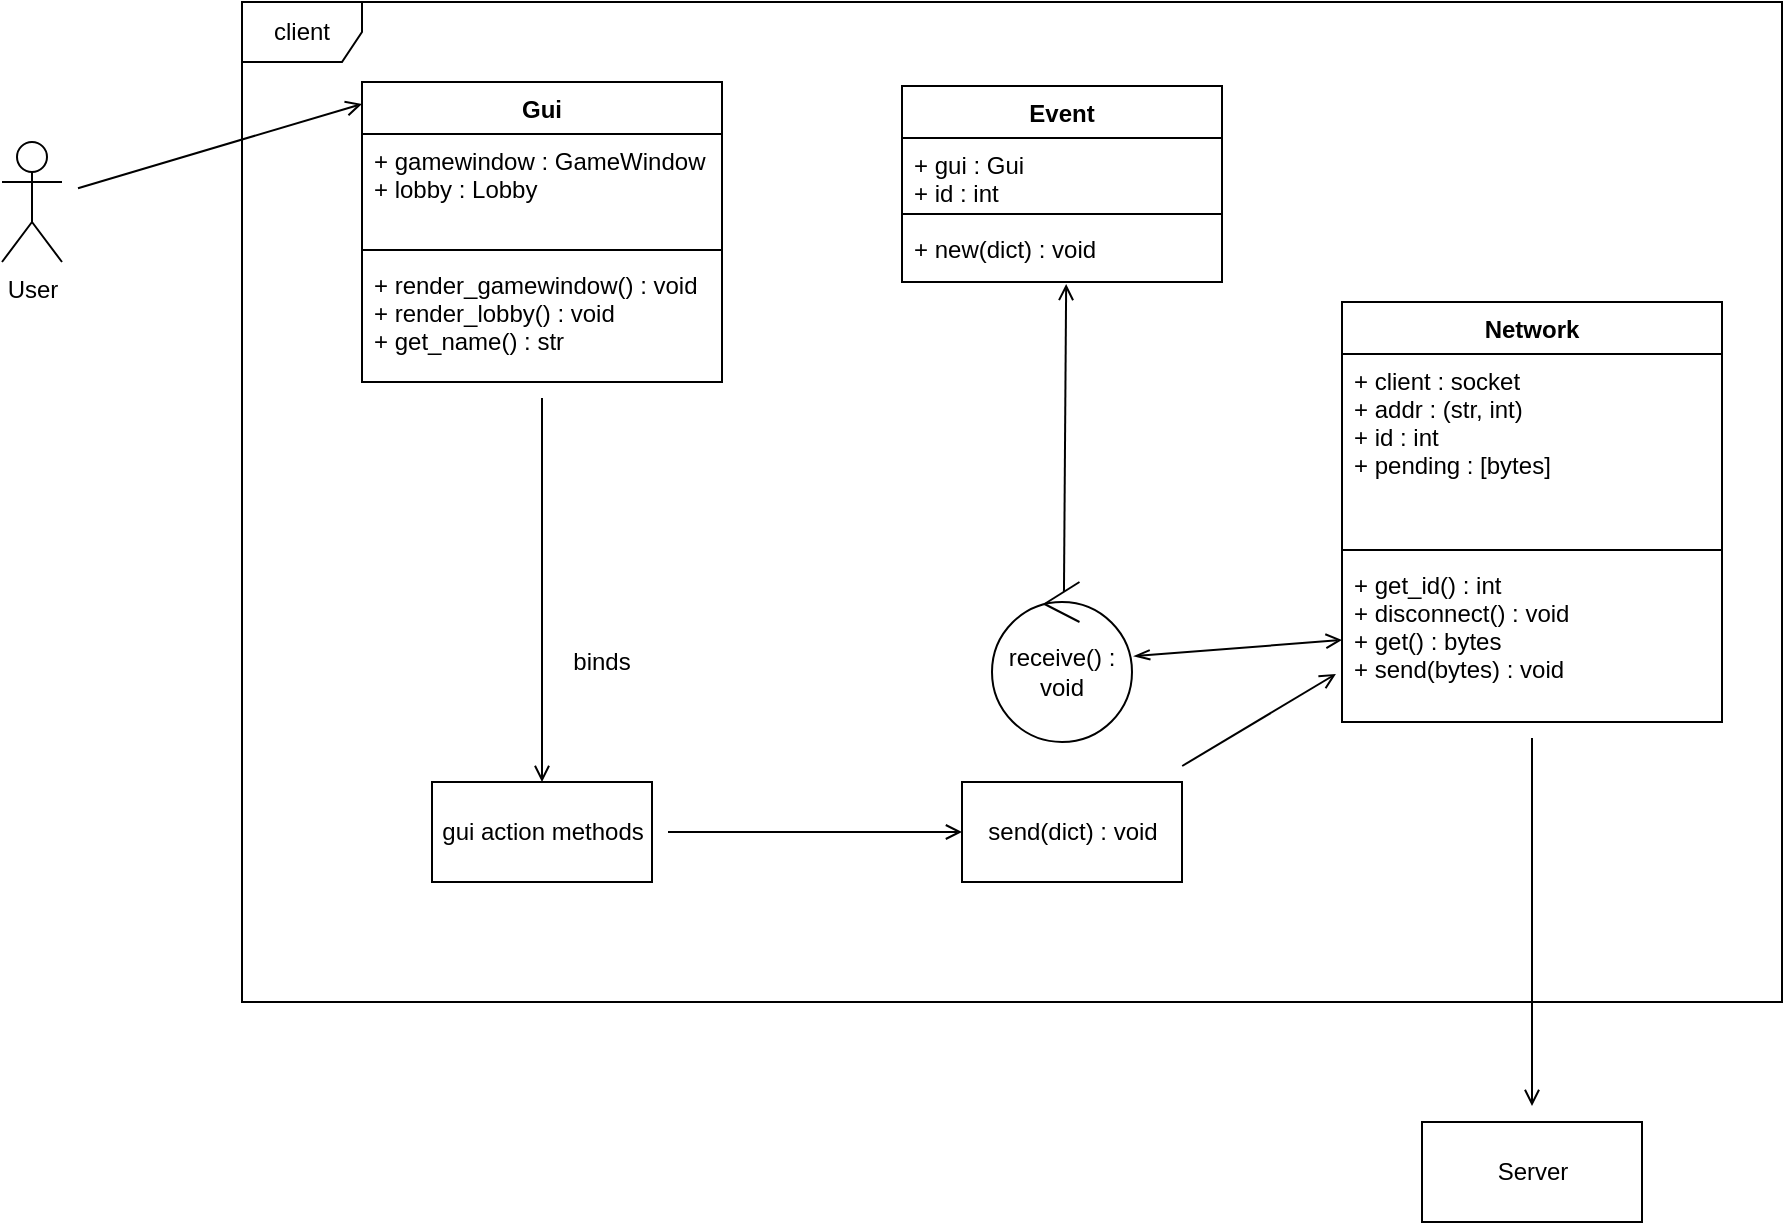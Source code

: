 <mxfile version="15.3.5" type="device" pages="5"><diagram id="bMa7jS6PexlENvm1nKKA" name="client"><mxGraphModel dx="1595" dy="482" grid="1" gridSize="10" guides="1" tooltips="1" connect="1" arrows="1" fold="1" page="1" pageScale="1" pageWidth="827" pageHeight="1169" math="0" shadow="0"><root><mxCell id="kWpehuEJaaV3tbFeAMSQ-0"/><mxCell id="kWpehuEJaaV3tbFeAMSQ-1" parent="kWpehuEJaaV3tbFeAMSQ-0"/><mxCell id="pwGqHaAWMg0kZSffEI1N-27" value="client" style="shape=umlFrame;whiteSpace=wrap;html=1;hachureGap=4;pointerEvents=0;" parent="kWpehuEJaaV3tbFeAMSQ-1" vertex="1"><mxGeometry x="30" y="20" width="770" height="500" as="geometry"/></mxCell><mxCell id="pwGqHaAWMg0kZSffEI1N-35" style="edgeStyle=none;curved=1;rounded=0;orthogonalLoop=1;jettySize=auto;html=1;startArrow=none;startFill=0;endArrow=open;sourcePerimeterSpacing=8;targetPerimeterSpacing=8;" parent="kWpehuEJaaV3tbFeAMSQ-1" source="HLB6gzCkukeOMsI7tZbZ-0" target="pwGqHaAWMg0kZSffEI1N-36" edge="1"><mxGeometry relative="1" as="geometry"><mxPoint x="675" y="600" as="targetPoint"/></mxGeometry></mxCell><mxCell id="HLB6gzCkukeOMsI7tZbZ-0" value="Network" style="swimlane;fontStyle=1;align=center;verticalAlign=top;childLayout=stackLayout;horizontal=1;startSize=26;horizontalStack=0;resizeParent=1;resizeParentMax=0;resizeLast=0;collapsible=1;marginBottom=0;hachureGap=4;pointerEvents=0;" parent="kWpehuEJaaV3tbFeAMSQ-1" vertex="1"><mxGeometry x="580" y="170" width="190" height="210" as="geometry"><mxRectangle x="580" y="170" width="80" height="26" as="alternateBounds"/></mxGeometry></mxCell><mxCell id="HLB6gzCkukeOMsI7tZbZ-1" value="+ client : socket&#10;+ addr : (str, int)&#10;+ id : int&#10;+ pending : [bytes]" style="text;strokeColor=none;fillColor=none;align=left;verticalAlign=top;spacingLeft=4;spacingRight=4;overflow=hidden;rotatable=0;points=[[0,0.5],[1,0.5]];portConstraint=eastwest;" parent="HLB6gzCkukeOMsI7tZbZ-0" vertex="1"><mxGeometry y="26" width="190" height="94" as="geometry"/></mxCell><mxCell id="HLB6gzCkukeOMsI7tZbZ-2" value="" style="line;strokeWidth=1;fillColor=none;align=left;verticalAlign=middle;spacingTop=-1;spacingLeft=3;spacingRight=3;rotatable=0;labelPosition=right;points=[];portConstraint=eastwest;" parent="HLB6gzCkukeOMsI7tZbZ-0" vertex="1"><mxGeometry y="120" width="190" height="8" as="geometry"/></mxCell><mxCell id="HLB6gzCkukeOMsI7tZbZ-3" value="+ get_id() : int&#10;+ disconnect() : void&#10;+ get() : bytes&#10;+ send(bytes) : void&#10;" style="text;strokeColor=none;fillColor=none;align=left;verticalAlign=top;spacingLeft=4;spacingRight=4;overflow=hidden;rotatable=0;points=[[0,0.5],[1,0.5]];portConstraint=eastwest;" parent="HLB6gzCkukeOMsI7tZbZ-0" vertex="1"><mxGeometry y="128" width="190" height="82" as="geometry"/></mxCell><mxCell id="pwGqHaAWMg0kZSffEI1N-33" style="edgeStyle=none;curved=1;rounded=0;orthogonalLoop=1;jettySize=auto;html=1;entryX=0.5;entryY=0;entryDx=0;entryDy=0;startArrow=none;startFill=0;endArrow=open;sourcePerimeterSpacing=8;targetPerimeterSpacing=8;" parent="kWpehuEJaaV3tbFeAMSQ-1" source="HBqbS_460Zx6_vYg5LCw-0" target="pwGqHaAWMg0kZSffEI1N-32" edge="1"><mxGeometry relative="1" as="geometry"/></mxCell><mxCell id="HBqbS_460Zx6_vYg5LCw-0" value="Gui" style="swimlane;fontStyle=1;align=center;verticalAlign=top;childLayout=stackLayout;horizontal=1;startSize=26;horizontalStack=0;resizeParent=1;resizeParentMax=0;resizeLast=0;collapsible=1;marginBottom=0;hachureGap=4;pointerEvents=0;" parent="kWpehuEJaaV3tbFeAMSQ-1" vertex="1"><mxGeometry x="90" y="60" width="180" height="150" as="geometry"/></mxCell><mxCell id="HBqbS_460Zx6_vYg5LCw-1" value="+ gamewindow : GameWindow&#10;+ lobby : Lobby" style="text;strokeColor=none;fillColor=none;align=left;verticalAlign=top;spacingLeft=4;spacingRight=4;overflow=hidden;rotatable=0;points=[[0,0.5],[1,0.5]];portConstraint=eastwest;" parent="HBqbS_460Zx6_vYg5LCw-0" vertex="1"><mxGeometry y="26" width="180" height="54" as="geometry"/></mxCell><mxCell id="HBqbS_460Zx6_vYg5LCw-2" value="" style="line;strokeWidth=1;fillColor=none;align=left;verticalAlign=middle;spacingTop=-1;spacingLeft=3;spacingRight=3;rotatable=0;labelPosition=right;points=[];portConstraint=eastwest;" parent="HBqbS_460Zx6_vYg5LCw-0" vertex="1"><mxGeometry y="80" width="180" height="8" as="geometry"/></mxCell><mxCell id="HBqbS_460Zx6_vYg5LCw-3" value="+ render_gamewindow() : void&#10;+ render_lobby() : void&#10;+ get_name() : str" style="text;strokeColor=none;fillColor=none;align=left;verticalAlign=top;spacingLeft=4;spacingRight=4;overflow=hidden;rotatable=0;points=[[0,0.5],[1,0.5]];portConstraint=eastwest;" parent="HBqbS_460Zx6_vYg5LCw-0" vertex="1"><mxGeometry y="88" width="180" height="62" as="geometry"/></mxCell><mxCell id="pwGqHaAWMg0kZSffEI1N-0" value="Event" style="swimlane;fontStyle=1;align=center;verticalAlign=top;childLayout=stackLayout;horizontal=1;startSize=26;horizontalStack=0;resizeParent=1;resizeParentMax=0;resizeLast=0;collapsible=1;marginBottom=0;hachureGap=4;pointerEvents=0;" parent="kWpehuEJaaV3tbFeAMSQ-1" vertex="1"><mxGeometry x="360" y="62" width="160" height="98" as="geometry"/></mxCell><mxCell id="pwGqHaAWMg0kZSffEI1N-1" value="+ gui : Gui&#10;+ id : int" style="text;strokeColor=none;fillColor=none;align=left;verticalAlign=top;spacingLeft=4;spacingRight=4;overflow=hidden;rotatable=0;points=[[0,0.5],[1,0.5]];portConstraint=eastwest;" parent="pwGqHaAWMg0kZSffEI1N-0" vertex="1"><mxGeometry y="26" width="160" height="34" as="geometry"/></mxCell><mxCell id="pwGqHaAWMg0kZSffEI1N-2" value="" style="line;strokeWidth=1;fillColor=none;align=left;verticalAlign=middle;spacingTop=-1;spacingLeft=3;spacingRight=3;rotatable=0;labelPosition=right;points=[];portConstraint=eastwest;" parent="pwGqHaAWMg0kZSffEI1N-0" vertex="1"><mxGeometry y="60" width="160" height="8" as="geometry"/></mxCell><mxCell id="pwGqHaAWMg0kZSffEI1N-3" value="+ new(dict) : void" style="text;strokeColor=none;fillColor=none;align=left;verticalAlign=top;spacingLeft=4;spacingRight=4;overflow=hidden;rotatable=0;points=[[0,0.5],[1,0.5]];portConstraint=eastwest;" parent="pwGqHaAWMg0kZSffEI1N-0" vertex="1"><mxGeometry y="68" width="160" height="30" as="geometry"/></mxCell><mxCell id="pwGqHaAWMg0kZSffEI1N-8" style="edgeStyle=none;curved=1;rounded=0;orthogonalLoop=1;jettySize=auto;html=1;entryX=0;entryY=0.073;entryDx=0;entryDy=0;entryPerimeter=0;startArrow=none;startFill=0;endArrow=open;sourcePerimeterSpacing=8;targetPerimeterSpacing=8;" parent="kWpehuEJaaV3tbFeAMSQ-1" source="pwGqHaAWMg0kZSffEI1N-7" target="HBqbS_460Zx6_vYg5LCw-0" edge="1"><mxGeometry relative="1" as="geometry"/></mxCell><mxCell id="pwGqHaAWMg0kZSffEI1N-7" value="User" style="shape=umlActor;verticalLabelPosition=bottom;verticalAlign=top;html=1;hachureGap=4;pointerEvents=0;" parent="kWpehuEJaaV3tbFeAMSQ-1" vertex="1"><mxGeometry x="-90" y="90" width="30" height="60" as="geometry"/></mxCell><object label="" id="pwGqHaAWMg0kZSffEI1N-25"><mxCell style="edgeStyle=none;curved=1;rounded=0;orthogonalLoop=1;jettySize=auto;html=1;startArrow=openThin;startFill=0;endArrow=open;sourcePerimeterSpacing=8;targetPerimeterSpacing=8;exitX=1.014;exitY=0.463;exitDx=0;exitDy=0;exitPerimeter=0;entryX=0;entryY=0.5;entryDx=0;entryDy=0;" parent="kWpehuEJaaV3tbFeAMSQ-1" source="pwGqHaAWMg0kZSffEI1N-28" target="HLB6gzCkukeOMsI7tZbZ-3" edge="1"><mxGeometry relative="1" as="geometry"><mxPoint x="503" y="345.443" as="sourcePoint"/><mxPoint x="580" y="346" as="targetPoint"/></mxGeometry></mxCell></object><mxCell id="pwGqHaAWMg0kZSffEI1N-26" style="edgeStyle=none;curved=1;rounded=0;orthogonalLoop=1;jettySize=auto;html=1;entryX=0.513;entryY=1.033;entryDx=0;entryDy=0;entryPerimeter=0;startArrow=none;startFill=0;endArrow=open;sourcePerimeterSpacing=8;targetPerimeterSpacing=8;exitX=0.514;exitY=0.063;exitDx=0;exitDy=0;exitPerimeter=0;" parent="kWpehuEJaaV3tbFeAMSQ-1" source="pwGqHaAWMg0kZSffEI1N-28" target="pwGqHaAWMg0kZSffEI1N-3" edge="1"><mxGeometry relative="1" as="geometry"><mxPoint x="440.373" y="312" as="sourcePoint"/></mxGeometry></mxCell><mxCell id="pwGqHaAWMg0kZSffEI1N-28" value="receive() : void" style="ellipse;shape=umlControl;whiteSpace=wrap;html=1;hachureGap=4;pointerEvents=0;" parent="kWpehuEJaaV3tbFeAMSQ-1" vertex="1"><mxGeometry x="405" y="310" width="70" height="80" as="geometry"/></mxCell><mxCell id="pwGqHaAWMg0kZSffEI1N-30" style="edgeStyle=none;curved=1;rounded=0;orthogonalLoop=1;jettySize=auto;html=1;entryX=-0.016;entryY=0.707;entryDx=0;entryDy=0;entryPerimeter=0;startArrow=none;startFill=0;endArrow=open;sourcePerimeterSpacing=8;targetPerimeterSpacing=8;" parent="kWpehuEJaaV3tbFeAMSQ-1" source="pwGqHaAWMg0kZSffEI1N-29" target="HLB6gzCkukeOMsI7tZbZ-3" edge="1"><mxGeometry relative="1" as="geometry"/></mxCell><mxCell id="pwGqHaAWMg0kZSffEI1N-29" value="send(dict) : void" style="html=1;hachureGap=4;pointerEvents=0;" parent="kWpehuEJaaV3tbFeAMSQ-1" vertex="1"><mxGeometry x="390" y="410" width="110" height="50" as="geometry"/></mxCell><mxCell id="pwGqHaAWMg0kZSffEI1N-34" style="edgeStyle=none;curved=1;rounded=0;orthogonalLoop=1;jettySize=auto;html=1;entryX=0;entryY=0.5;entryDx=0;entryDy=0;startArrow=none;startFill=0;endArrow=open;sourcePerimeterSpacing=8;targetPerimeterSpacing=8;" parent="kWpehuEJaaV3tbFeAMSQ-1" source="pwGqHaAWMg0kZSffEI1N-32" target="pwGqHaAWMg0kZSffEI1N-29" edge="1"><mxGeometry relative="1" as="geometry"/></mxCell><mxCell id="pwGqHaAWMg0kZSffEI1N-32" value="gui action methods" style="html=1;hachureGap=4;pointerEvents=0;" parent="kWpehuEJaaV3tbFeAMSQ-1" vertex="1"><mxGeometry x="125" y="410" width="110" height="50" as="geometry"/></mxCell><mxCell id="pwGqHaAWMg0kZSffEI1N-36" value="Server" style="html=1;hachureGap=4;pointerEvents=0;" parent="kWpehuEJaaV3tbFeAMSQ-1" vertex="1"><mxGeometry x="620" y="580" width="110" height="50" as="geometry"/></mxCell><mxCell id="a56_eXFSnFCg2rvHLAkk-0" value="binds" style="text;html=1;strokeColor=none;fillColor=none;align=center;verticalAlign=middle;whiteSpace=wrap;rounded=0;hachureGap=4;pointerEvents=0;" parent="kWpehuEJaaV3tbFeAMSQ-1" vertex="1"><mxGeometry x="190" y="340" width="40" height="20" as="geometry"/></mxCell></root></mxGraphModel></diagram><diagram id="9MjVx22ihQIch-49WAPL" name="client/event"><mxGraphModel dx="-2085" dy="1649" grid="1" gridSize="10" guides="1" tooltips="1" connect="1" arrows="1" fold="1" page="1" pageScale="1" pageWidth="1169" pageHeight="827" math="0" shadow="0"><root><mxCell id="Nyx7mZEeKBxo35Lhs5uQ-0"/><mxCell id="Nyx7mZEeKBxo35Lhs5uQ-1" parent="Nyx7mZEeKBxo35Lhs5uQ-0"/><mxCell id="_LT-XgTBL2uqzUsu_Lbg-10" value="event" style="shape=umlFrame;whiteSpace=wrap;html=1;hachureGap=4;pointerEvents=0;" vertex="1" parent="Nyx7mZEeKBxo35Lhs5uQ-1"><mxGeometry x="3670" y="-630" width="870" height="440" as="geometry"/></mxCell><mxCell id="ZTykSeTrpQ7n3gpW6bKj-4" style="edgeStyle=none;curved=1;rounded=0;orthogonalLoop=1;jettySize=auto;html=1;entryX=0.5;entryY=0;entryDx=0;entryDy=0;endArrow=open;startSize=14;endSize=14;sourcePerimeterSpacing=8;targetPerimeterSpacing=8;" edge="1" parent="Nyx7mZEeKBxo35Lhs5uQ-1" source="Y8N31ylWnkGWwQYl65_9-0" target="Y8N31ylWnkGWwQYl65_9-6"><mxGeometry relative="1" as="geometry"/></mxCell><mxCell id="ZTykSeTrpQ7n3gpW6bKj-5" style="edgeStyle=none;curved=1;rounded=0;orthogonalLoop=1;jettySize=auto;html=1;entryX=0.5;entryY=0;entryDx=0;entryDy=0;endArrow=open;startSize=14;endSize=14;sourcePerimeterSpacing=8;targetPerimeterSpacing=8;" edge="1" parent="Nyx7mZEeKBxo35Lhs5uQ-1" source="Y8N31ylWnkGWwQYl65_9-0" target="Y8N31ylWnkGWwQYl65_9-5"><mxGeometry relative="1" as="geometry"/></mxCell><mxCell id="ZTykSeTrpQ7n3gpW6bKj-6" style="edgeStyle=none;curved=1;rounded=0;orthogonalLoop=1;jettySize=auto;html=1;entryX=0.5;entryY=0;entryDx=0;entryDy=0;endArrow=open;startSize=14;endSize=14;sourcePerimeterSpacing=8;targetPerimeterSpacing=8;" edge="1" parent="Nyx7mZEeKBxo35Lhs5uQ-1" source="Y8N31ylWnkGWwQYl65_9-0" target="Y8N31ylWnkGWwQYl65_9-4"><mxGeometry relative="1" as="geometry"/></mxCell><mxCell id="ZTykSeTrpQ7n3gpW6bKj-7" style="edgeStyle=none;curved=1;rounded=0;orthogonalLoop=1;jettySize=auto;html=1;entryX=0.5;entryY=0;entryDx=0;entryDy=0;endArrow=open;startSize=14;endSize=14;sourcePerimeterSpacing=8;targetPerimeterSpacing=8;" edge="1" parent="Nyx7mZEeKBxo35Lhs5uQ-1" source="Y8N31ylWnkGWwQYl65_9-0" target="Y8N31ylWnkGWwQYl65_9-3"><mxGeometry relative="1" as="geometry"/></mxCell><mxCell id="ZTykSeTrpQ7n3gpW6bKj-8" style="edgeStyle=none;curved=1;rounded=0;orthogonalLoop=1;jettySize=auto;html=1;entryX=0.5;entryY=0;entryDx=0;entryDy=0;endArrow=open;startSize=14;endSize=14;sourcePerimeterSpacing=8;targetPerimeterSpacing=8;" edge="1" parent="Nyx7mZEeKBxo35Lhs5uQ-1" source="Y8N31ylWnkGWwQYl65_9-0" target="Y8N31ylWnkGWwQYl65_9-2"><mxGeometry relative="1" as="geometry"/></mxCell><mxCell id="ZTykSeTrpQ7n3gpW6bKj-9" style="edgeStyle=none;curved=1;rounded=0;orthogonalLoop=1;jettySize=auto;html=1;entryX=0.5;entryY=0;entryDx=0;entryDy=0;endArrow=open;startSize=14;endSize=14;sourcePerimeterSpacing=8;targetPerimeterSpacing=8;" edge="1" parent="Nyx7mZEeKBxo35Lhs5uQ-1" source="Y8N31ylWnkGWwQYl65_9-0" target="Y8N31ylWnkGWwQYl65_9-1"><mxGeometry relative="1" as="geometry"/></mxCell><mxCell id="Y8N31ylWnkGWwQYl65_9-0" value="«interface»&lt;br&gt;&lt;b&gt;new(dict) : void&lt;/b&gt;" style="html=1;hachureGap=4;pointerEvents=0;" vertex="1" parent="Nyx7mZEeKBxo35Lhs5uQ-1"><mxGeometry x="4370" y="-438" width="110" height="50" as="geometry"/></mxCell><mxCell id="_LT-XgTBL2uqzUsu_Lbg-4" style="edgeStyle=none;curved=1;rounded=0;orthogonalLoop=1;jettySize=auto;html=1;exitX=0.25;exitY=1;exitDx=0;exitDy=0;entryX=1.006;entryY=0.661;entryDx=0;entryDy=0;entryPerimeter=0;endArrow=open;startSize=14;endSize=14;sourcePerimeterSpacing=8;targetPerimeterSpacing=8;" edge="1" parent="Nyx7mZEeKBxo35Lhs5uQ-1" source="Y8N31ylWnkGWwQYl65_9-1" target="ZTykSeTrpQ7n3gpW6bKj-3"><mxGeometry relative="1" as="geometry"/></mxCell><mxCell id="Y8N31ylWnkGWwQYl65_9-1" value="player_event(dict)" style="html=1;hachureGap=4;pointerEvents=0;direction=south;" vertex="1" parent="Nyx7mZEeKBxo35Lhs5uQ-1"><mxGeometry x="4010" y="-280" width="290" height="50" as="geometry"/></mxCell><mxCell id="_LT-XgTBL2uqzUsu_Lbg-5" style="edgeStyle=none;curved=1;rounded=0;orthogonalLoop=1;jettySize=auto;html=1;exitX=0.25;exitY=1;exitDx=0;exitDy=0;entryX=1.017;entryY=0.339;entryDx=0;entryDy=0;entryPerimeter=0;endArrow=open;startSize=14;endSize=14;sourcePerimeterSpacing=8;targetPerimeterSpacing=8;" edge="1" parent="Nyx7mZEeKBxo35Lhs5uQ-1" source="Y8N31ylWnkGWwQYl65_9-2" target="ZTykSeTrpQ7n3gpW6bKj-3"><mxGeometry relative="1" as="geometry"/></mxCell><mxCell id="Y8N31ylWnkGWwQYl65_9-2" value="opponent_event(dict)" style="html=1;hachureGap=4;pointerEvents=0;direction=south;" vertex="1" parent="Nyx7mZEeKBxo35Lhs5uQ-1"><mxGeometry x="4010" y="-338" width="290" height="50" as="geometry"/></mxCell><mxCell id="_LT-XgTBL2uqzUsu_Lbg-6" style="edgeStyle=none;curved=1;rounded=0;orthogonalLoop=1;jettySize=auto;html=1;exitX=0.25;exitY=1;exitDx=0;exitDy=0;entryX=1.006;entryY=0.097;entryDx=0;entryDy=0;entryPerimeter=0;endArrow=open;startSize=14;endSize=14;sourcePerimeterSpacing=8;targetPerimeterSpacing=8;" edge="1" parent="Nyx7mZEeKBxo35Lhs5uQ-1" source="Y8N31ylWnkGWwQYl65_9-3" target="ZTykSeTrpQ7n3gpW6bKj-3"><mxGeometry relative="1" as="geometry"/></mxCell><mxCell id="Y8N31ylWnkGWwQYl65_9-3" value="game_event(dict)" style="html=1;hachureGap=4;pointerEvents=0;direction=south;" vertex="1" parent="Nyx7mZEeKBxo35Lhs5uQ-1"><mxGeometry x="4010" y="-400" width="290" height="50" as="geometry"/></mxCell><mxCell id="_LT-XgTBL2uqzUsu_Lbg-7" style="edgeStyle=none;curved=1;rounded=0;orthogonalLoop=1;jettySize=auto;html=1;exitX=0.75;exitY=1;exitDx=0;exitDy=0;entryX=1.017;entryY=0.944;entryDx=0;entryDy=0;entryPerimeter=0;endArrow=open;startSize=14;endSize=14;sourcePerimeterSpacing=8;targetPerimeterSpacing=8;" edge="1" parent="Nyx7mZEeKBxo35Lhs5uQ-1" source="Y8N31ylWnkGWwQYl65_9-4" target="ZTykSeTrpQ7n3gpW6bKj-1"><mxGeometry relative="1" as="geometry"/></mxCell><mxCell id="Y8N31ylWnkGWwQYl65_9-4" value="deck_event(dict)" style="html=1;hachureGap=4;pointerEvents=0;direction=south;" vertex="1" parent="Nyx7mZEeKBxo35Lhs5uQ-1"><mxGeometry x="4010" y="-460" width="290" height="50" as="geometry"/></mxCell><mxCell id="_LT-XgTBL2uqzUsu_Lbg-8" style="edgeStyle=none;curved=1;rounded=0;orthogonalLoop=1;jettySize=auto;html=1;exitX=0.75;exitY=1;exitDx=0;exitDy=0;entryX=1;entryY=0.5;entryDx=0;entryDy=0;endArrow=open;startSize=14;endSize=14;sourcePerimeterSpacing=8;targetPerimeterSpacing=8;" edge="1" parent="Nyx7mZEeKBxo35Lhs5uQ-1" source="Y8N31ylWnkGWwQYl65_9-5" target="ZTykSeTrpQ7n3gpW6bKj-1"><mxGeometry relative="1" as="geometry"/></mxCell><mxCell id="Y8N31ylWnkGWwQYl65_9-5" value="turnlist_event(dict)" style="html=1;hachureGap=4;pointerEvents=0;direction=south;" vertex="1" parent="Nyx7mZEeKBxo35Lhs5uQ-1"><mxGeometry x="4010" y="-518" width="290" height="50" as="geometry"/></mxCell><mxCell id="_LT-XgTBL2uqzUsu_Lbg-9" style="edgeStyle=none;curved=1;rounded=0;orthogonalLoop=1;jettySize=auto;html=1;exitX=0.75;exitY=1;exitDx=0;exitDy=0;entryX=1.017;entryY=0.18;entryDx=0;entryDy=0;entryPerimeter=0;endArrow=open;startSize=14;endSize=14;sourcePerimeterSpacing=8;targetPerimeterSpacing=8;" edge="1" parent="Nyx7mZEeKBxo35Lhs5uQ-1" source="Y8N31ylWnkGWwQYl65_9-6" target="ZTykSeTrpQ7n3gpW6bKj-0"><mxGeometry relative="1" as="geometry"/></mxCell><mxCell id="Y8N31ylWnkGWwQYl65_9-6" value="lobby_event(dict)" style="html=1;hachureGap=4;pointerEvents=0;direction=south;" vertex="1" parent="Nyx7mZEeKBxo35Lhs5uQ-1"><mxGeometry x="4010" y="-580" width="290" height="50" as="geometry"/></mxCell><mxCell id="ZTykSeTrpQ7n3gpW6bKj-0" value="Gui" style="swimlane;fontStyle=1;align=center;verticalAlign=top;childLayout=stackLayout;horizontal=1;startSize=26;horizontalStack=0;resizeParent=1;resizeParentMax=0;resizeLast=0;collapsible=1;marginBottom=0;hachureGap=4;pointerEvents=0;" vertex="1" parent="Nyx7mZEeKBxo35Lhs5uQ-1"><mxGeometry x="3710" y="-495" width="180" height="150" as="geometry"/></mxCell><mxCell id="ZTykSeTrpQ7n3gpW6bKj-1" value="+ gamewindow : GameWindow&#10;+ lobby : Lobby" style="text;strokeColor=none;fillColor=none;align=left;verticalAlign=top;spacingLeft=4;spacingRight=4;overflow=hidden;rotatable=0;points=[[0,0.5],[1,0.5]];portConstraint=eastwest;" vertex="1" parent="ZTykSeTrpQ7n3gpW6bKj-0"><mxGeometry y="26" width="180" height="54" as="geometry"/></mxCell><mxCell id="ZTykSeTrpQ7n3gpW6bKj-2" value="" style="line;strokeWidth=1;fillColor=none;align=left;verticalAlign=middle;spacingTop=-1;spacingLeft=3;spacingRight=3;rotatable=0;labelPosition=right;points=[];portConstraint=eastwest;" vertex="1" parent="ZTykSeTrpQ7n3gpW6bKj-0"><mxGeometry y="80" width="180" height="8" as="geometry"/></mxCell><mxCell id="ZTykSeTrpQ7n3gpW6bKj-3" value="+ render_gamewindow() : void&#10;+ render_lobby() : void&#10;+ get_name() : str" style="text;strokeColor=none;fillColor=none;align=left;verticalAlign=top;spacingLeft=4;spacingRight=4;overflow=hidden;rotatable=0;points=[[0,0.5],[1,0.5]];portConstraint=eastwest;" vertex="1" parent="ZTykSeTrpQ7n3gpW6bKj-0"><mxGeometry y="88" width="180" height="62" as="geometry"/></mxCell></root></mxGraphModel></diagram><diagram id="zHhenTlOboiSMSNAyc5x" name="server"><mxGraphModel dx="1422" dy="822" grid="1" gridSize="10" guides="1" tooltips="1" connect="1" arrows="1" fold="1" page="1" pageScale="1" pageWidth="827" pageHeight="1169" math="0" shadow="0"><root><mxCell id="g6th9yy6tnLgJerd5W2u-0"/><mxCell id="g6th9yy6tnLgJerd5W2u-1" parent="g6th9yy6tnLgJerd5W2u-0"/><mxCell id="g6th9yy6tnLgJerd5W2u-2" value="Server" style="shape=umlFrame;whiteSpace=wrap;html=1;hachureGap=4;pointerEvents=0;" parent="g6th9yy6tnLgJerd5W2u-1" vertex="1"><mxGeometry x="30" y="50" width="780" height="470" as="geometry"/></mxCell><mxCell id="g6th9yy6tnLgJerd5W2u-20" style="edgeStyle=none;curved=1;rounded=0;orthogonalLoop=1;jettySize=auto;html=1;entryX=0.49;entryY=1.027;entryDx=0;entryDy=0;entryPerimeter=0;startArrow=none;startFill=0;endArrow=open;sourcePerimeterSpacing=8;targetPerimeterSpacing=8;" parent="g6th9yy6tnLgJerd5W2u-1" source="g6th9yy6tnLgJerd5W2u-7" target="g6th9yy6tnLgJerd5W2u-16" edge="1"><mxGeometry relative="1" as="geometry"/></mxCell><mxCell id="g6th9yy6tnLgJerd5W2u-21" style="edgeStyle=none;curved=1;rounded=0;orthogonalLoop=1;jettySize=auto;html=1;entryX=0.5;entryY=1;entryDx=0;entryDy=0;entryPerimeter=0;startArrow=none;startFill=0;endArrow=open;sourcePerimeterSpacing=8;targetPerimeterSpacing=8;" parent="g6th9yy6tnLgJerd5W2u-1" source="g6th9yy6tnLgJerd5W2u-7" target="g6th9yy6tnLgJerd5W2u-15" edge="1"><mxGeometry relative="1" as="geometry"/></mxCell><mxCell id="g6th9yy6tnLgJerd5W2u-7" value="Client" style="html=1;hachureGap=4;pointerEvents=0;" parent="g6th9yy6tnLgJerd5W2u-1" vertex="1"><mxGeometry x="120" y="590" width="280" height="100" as="geometry"/></mxCell><mxCell id="g6th9yy6tnLgJerd5W2u-14" value="+ clients : {str : Client}" style="text;strokeColor=none;fillColor=none;align=left;verticalAlign=top;spacingLeft=4;spacingRight=4;overflow=hidden;rotatable=0;points=[[0,0.5],[1,0.5]];portConstraint=eastwest;hachureGap=4;pointerEvents=0;" parent="g6th9yy6tnLgJerd5W2u-1" vertex="1"><mxGeometry x="610" y="402" width="150" height="26" as="geometry"/></mxCell><mxCell id="g6th9yy6tnLgJerd5W2u-23" style="edgeStyle=none;curved=1;rounded=0;orthogonalLoop=1;jettySize=auto;html=1;entryX=0;entryY=0.5;entryDx=0;entryDy=0;startArrow=none;startFill=0;endArrow=open;sourcePerimeterSpacing=8;targetPerimeterSpacing=8;" parent="g6th9yy6tnLgJerd5W2u-1" source="g6th9yy6tnLgJerd5W2u-15" target="g6th9yy6tnLgJerd5W2u-14" edge="1"><mxGeometry relative="1" as="geometry"/></mxCell><mxCell id="g6th9yy6tnLgJerd5W2u-26" style="edgeStyle=none;curved=1;rounded=0;orthogonalLoop=1;jettySize=auto;html=1;entryX=0.506;entryY=0.962;entryDx=0;entryDy=0;startArrow=none;startFill=0;endArrow=open;sourcePerimeterSpacing=8;targetPerimeterSpacing=8;exitX=0.673;exitY=0.143;exitDx=0;exitDy=0;exitPerimeter=0;entryPerimeter=0;" parent="g6th9yy6tnLgJerd5W2u-1" source="g6th9yy6tnLgJerd5W2u-16" target="g6th9yy6tnLgJerd5W2u-32" edge="1"><mxGeometry relative="1" as="geometry"><mxPoint x="354" y="308" as="targetPoint"/></mxGeometry></mxCell><mxCell id="g6th9yy6tnLgJerd5W2u-34" style="edgeStyle=none;curved=1;rounded=0;orthogonalLoop=1;jettySize=auto;html=1;entryX=0.959;entryY=0.5;entryDx=0;entryDy=0;entryPerimeter=0;startArrow=none;startFill=0;endArrow=open;sourcePerimeterSpacing=8;targetPerimeterSpacing=8;" parent="g6th9yy6tnLgJerd5W2u-1" source="g6th9yy6tnLgJerd5W2u-15" target="g6th9yy6tnLgJerd5W2u-16" edge="1"><mxGeometry relative="1" as="geometry"/></mxCell><mxCell id="g6th9yy6tnLgJerd5W2u-15" value="receive()&amp;nbsp;" style="ellipse;shape=umlControl;whiteSpace=wrap;html=1;hachureGap=4;pointerEvents=0;" parent="g6th9yy6tnLgJerd5W2u-1" vertex="1"><mxGeometry x="430" y="359" width="98" height="112" as="geometry"/></mxCell><mxCell id="g6th9yy6tnLgJerd5W2u-16" value="handle(socket)" style="ellipse;shape=umlControl;whiteSpace=wrap;html=1;hachureGap=4;pointerEvents=0;" parent="g6th9yy6tnLgJerd5W2u-1" vertex="1"><mxGeometry x="276" y="359" width="98" height="112" as="geometry"/></mxCell><mxCell id="g6th9yy6tnLgJerd5W2u-19" style="edgeStyle=none;curved=1;rounded=0;orthogonalLoop=1;jettySize=auto;html=1;entryX=0.25;entryY=0;entryDx=0;entryDy=0;startArrow=none;startFill=0;endArrow=open;sourcePerimeterSpacing=8;targetPerimeterSpacing=8;" parent="g6th9yy6tnLgJerd5W2u-1" source="g6th9yy6tnLgJerd5W2u-17" target="g6th9yy6tnLgJerd5W2u-7" edge="1"><mxGeometry relative="1" as="geometry"/></mxCell><mxCell id="g6th9yy6tnLgJerd5W2u-17" value="send(socket, dict)" style="html=1;hachureGap=4;pointerEvents=0;" parent="g6th9yy6tnLgJerd5W2u-1" vertex="1"><mxGeometry x="140" y="390" width="110" height="50" as="geometry"/></mxCell><mxCell id="g6th9yy6tnLgJerd5W2u-22" value="connect" style="text;html=1;align=center;verticalAlign=middle;resizable=0;points=[];autosize=1;strokeColor=none;fillColor=none;" parent="g6th9yy6tnLgJerd5W2u-1" vertex="1"><mxGeometry x="400" y="540" width="60" height="20" as="geometry"/></mxCell><mxCell id="g6th9yy6tnLgJerd5W2u-24" value="add" style="text;html=1;strokeColor=none;fillColor=none;align=center;verticalAlign=middle;whiteSpace=wrap;rounded=0;hachureGap=4;pointerEvents=0;" parent="g6th9yy6tnLgJerd5W2u-1" vertex="1"><mxGeometry x="560" y="382" width="40" height="20" as="geometry"/></mxCell><mxCell id="tT1_v4HE-yno9A3ZzLhD-0" style="edgeStyle=none;curved=1;rounded=0;orthogonalLoop=1;jettySize=auto;html=1;entryX=0.5;entryY=0;entryDx=0;entryDy=0;endArrow=open;startSize=14;endSize=14;sourcePerimeterSpacing=8;targetPerimeterSpacing=8;exitX=0;exitY=0.5;exitDx=0;exitDy=0;" parent="g6th9yy6tnLgJerd5W2u-1" source="g6th9yy6tnLgJerd5W2u-30" target="g6th9yy6tnLgJerd5W2u-17" edge="1"><mxGeometry relative="1" as="geometry"><Array as="points"><mxPoint x="195" y="260"/></Array></mxGeometry></mxCell><mxCell id="g6th9yy6tnLgJerd5W2u-29" value="Event" style="swimlane;fontStyle=1;align=center;verticalAlign=top;childLayout=stackLayout;horizontal=1;startSize=26;horizontalStack=0;resizeParent=1;resizeParentMax=0;resizeLast=0;collapsible=1;marginBottom=0;hachureGap=4;pointerEvents=0;" parent="g6th9yy6tnLgJerd5W2u-1" vertex="1"><mxGeometry x="270" y="210" width="160" height="86" as="geometry"/></mxCell><mxCell id="g6th9yy6tnLgJerd5W2u-30" value="+ game : Game" style="text;strokeColor=none;fillColor=none;align=left;verticalAlign=top;spacingLeft=4;spacingRight=4;overflow=hidden;rotatable=0;points=[[0,0.5],[1,0.5]];portConstraint=eastwest;" parent="g6th9yy6tnLgJerd5W2u-29" vertex="1"><mxGeometry y="26" width="160" height="26" as="geometry"/></mxCell><mxCell id="g6th9yy6tnLgJerd5W2u-31" value="" style="line;strokeWidth=1;fillColor=none;align=left;verticalAlign=middle;spacingTop=-1;spacingLeft=3;spacingRight=3;rotatable=0;labelPosition=right;points=[];portConstraint=eastwest;" parent="g6th9yy6tnLgJerd5W2u-29" vertex="1"><mxGeometry y="52" width="160" height="8" as="geometry"/></mxCell><mxCell id="g6th9yy6tnLgJerd5W2u-32" value="+ new(Client, dict) : void" style="text;strokeColor=none;fillColor=none;align=left;verticalAlign=top;spacingLeft=4;spacingRight=4;overflow=hidden;rotatable=0;points=[[0,0.5],[1,0.5]];portConstraint=eastwest;" parent="g6th9yy6tnLgJerd5W2u-29" vertex="1"><mxGeometry y="60" width="160" height="26" as="geometry"/></mxCell><mxCell id="g6th9yy6tnLgJerd5W2u-35" value="start" style="text;html=1;strokeColor=none;fillColor=none;align=center;verticalAlign=middle;whiteSpace=wrap;rounded=0;hachureGap=4;pointerEvents=0;" parent="g6th9yy6tnLgJerd5W2u-1" vertex="1"><mxGeometry x="380" y="390" width="40" height="20" as="geometry"/></mxCell></root></mxGraphModel></diagram><diagram id="1cDZEvXiEEFsCnF9PJeG" name="server/event"><mxGraphModel dx="1422" dy="822" grid="1" gridSize="10" guides="1" tooltips="1" connect="1" arrows="1" fold="1" page="1" pageScale="1" pageWidth="1169" pageHeight="827" math="0" shadow="0"><root><mxCell id="ReeisluuhadYcurjcWpd-0"/><mxCell id="ReeisluuhadYcurjcWpd-1" parent="ReeisluuhadYcurjcWpd-0"/><mxCell id="hXF2Fr2Qjqo9kNDc-XAC-0" value="event" style="shape=umlFrame;whiteSpace=wrap;html=1;hachureGap=4;pointerEvents=0;" vertex="1" parent="ReeisluuhadYcurjcWpd-1"><mxGeometry x="90" y="120" width="910" height="550" as="geometry"/></mxCell><mxCell id="wEonRRRYY4WcvoSUTrfj-0" value="Game" style="swimlane;fontStyle=1;align=center;verticalAlign=top;childLayout=stackLayout;horizontal=1;startSize=26;horizontalStack=0;resizeParent=1;resizeParentMax=0;resizeLast=0;collapsible=1;marginBottom=0;hachureGap=4;pointerEvents=0;" parent="ReeisluuhadYcurjcWpd-1" vertex="1"><mxGeometry x="140" y="310" width="180" height="170" as="geometry"/></mxCell><mxCell id="wEonRRRYY4WcvoSUTrfj-1" value="+ deck : Deck&#10;+ gamedeck : GameDeck&#10;+ turnmanager : TurnManager&#10;+ server : Server" style="text;strokeColor=none;fillColor=none;align=left;verticalAlign=top;spacingLeft=4;spacingRight=4;overflow=hidden;rotatable=0;points=[[0,0.5],[1,0.5]];portConstraint=eastwest;" parent="wEonRRRYY4WcvoSUTrfj-0" vertex="1"><mxGeometry y="26" width="180" height="74" as="geometry"/></mxCell><mxCell id="wEonRRRYY4WcvoSUTrfj-2" value="" style="line;strokeWidth=1;fillColor=none;align=left;verticalAlign=middle;spacingTop=-1;spacingLeft=3;spacingRight=3;rotatable=0;labelPosition=right;points=[];portConstraint=eastwest;" parent="wEonRRRYY4WcvoSUTrfj-0" vertex="1"><mxGeometry y="100" width="180" height="8" as="geometry"/></mxCell><mxCell id="wEonRRRYY4WcvoSUTrfj-3" value="+ start(list(str)) : void&#10;+ play_first_card() : void&#10;..." style="text;strokeColor=none;fillColor=none;align=left;verticalAlign=top;spacingLeft=4;spacingRight=4;overflow=hidden;rotatable=0;points=[[0,0.5],[1,0.5]];portConstraint=eastwest;" parent="wEonRRRYY4WcvoSUTrfj-0" vertex="1"><mxGeometry y="108" width="180" height="62" as="geometry"/></mxCell><mxCell id="WaJWIi8f4t1zZHNPM7fV-4" style="edgeStyle=none;curved=1;rounded=0;orthogonalLoop=1;jettySize=auto;html=1;entryX=1;entryY=0.5;entryDx=0;entryDy=0;endArrow=open;startSize=14;endSize=14;sourcePerimeterSpacing=8;targetPerimeterSpacing=8;" edge="1" parent="ReeisluuhadYcurjcWpd-1" source="tJEfIpp2_KV0z4g0MM8X-0" target="WaJWIi8f4t1zZHNPM7fV-0"><mxGeometry relative="1" as="geometry"/></mxCell><mxCell id="WaJWIi8f4t1zZHNPM7fV-5" style="edgeStyle=none;curved=1;rounded=0;orthogonalLoop=1;jettySize=auto;html=1;entryX=1;entryY=0.5;entryDx=0;entryDy=0;endArrow=open;startSize=14;endSize=14;sourcePerimeterSpacing=8;targetPerimeterSpacing=8;" edge="1" parent="ReeisluuhadYcurjcWpd-1" source="tJEfIpp2_KV0z4g0MM8X-0" target="WaJWIi8f4t1zZHNPM7fV-1"><mxGeometry relative="1" as="geometry"/></mxCell><mxCell id="WaJWIi8f4t1zZHNPM7fV-6" style="edgeStyle=none;curved=1;rounded=0;orthogonalLoop=1;jettySize=auto;html=1;entryX=1;entryY=0.5;entryDx=0;entryDy=0;endArrow=open;startSize=14;endSize=14;sourcePerimeterSpacing=8;targetPerimeterSpacing=8;" edge="1" parent="ReeisluuhadYcurjcWpd-1" source="tJEfIpp2_KV0z4g0MM8X-0" target="WaJWIi8f4t1zZHNPM7fV-2"><mxGeometry relative="1" as="geometry"/></mxCell><mxCell id="tJEfIpp2_KV0z4g0MM8X-0" value="«interface»&lt;br&gt;&lt;b&gt;new(dict) : void&lt;/b&gt;" style="html=1;hachureGap=4;pointerEvents=0;" vertex="1" parent="ReeisluuhadYcurjcWpd-1"><mxGeometry x="870" y="370" width="110" height="50" as="geometry"/></mxCell><mxCell id="WaJWIi8f4t1zZHNPM7fV-11" style="edgeStyle=none;curved=1;rounded=0;orthogonalLoop=1;jettySize=auto;html=1;exitX=0;exitY=0.75;exitDx=0;exitDy=0;entryX=1.011;entryY=0.216;entryDx=0;entryDy=0;entryPerimeter=0;endArrow=open;startSize=14;endSize=14;sourcePerimeterSpacing=8;targetPerimeterSpacing=8;" edge="1" parent="ReeisluuhadYcurjcWpd-1" source="WaJWIi8f4t1zZHNPM7fV-0" target="wEonRRRYY4WcvoSUTrfj-1"><mxGeometry relative="1" as="geometry"/></mxCell><mxCell id="WaJWIi8f4t1zZHNPM7fV-0" value="general_event(dict)" style="html=1;hachureGap=4;pointerEvents=0;" vertex="1" parent="ReeisluuhadYcurjcWpd-1"><mxGeometry x="390" y="280" width="410" height="40" as="geometry"/></mxCell><mxCell id="WaJWIi8f4t1zZHNPM7fV-9" style="edgeStyle=none;curved=1;rounded=0;orthogonalLoop=1;jettySize=auto;html=1;exitX=0;exitY=0.5;exitDx=0;exitDy=0;entryX=1;entryY=0.797;entryDx=0;entryDy=0;entryPerimeter=0;endArrow=open;startSize=14;endSize=14;sourcePerimeterSpacing=8;targetPerimeterSpacing=8;" edge="1" parent="ReeisluuhadYcurjcWpd-1" source="WaJWIi8f4t1zZHNPM7fV-1" target="wEonRRRYY4WcvoSUTrfj-1"><mxGeometry relative="1" as="geometry"/></mxCell><mxCell id="WaJWIi8f4t1zZHNPM7fV-1" value="lobby_event(dict)" style="html=1;hachureGap=4;pointerEvents=0;" vertex="1" parent="ReeisluuhadYcurjcWpd-1"><mxGeometry x="390" y="375" width="410" height="40" as="geometry"/></mxCell><mxCell id="WaJWIi8f4t1zZHNPM7fV-8" style="edgeStyle=none;curved=1;rounded=0;orthogonalLoop=1;jettySize=auto;html=1;exitX=0;exitY=0.25;exitDx=0;exitDy=0;entryX=1.022;entryY=0.371;entryDx=0;entryDy=0;entryPerimeter=0;endArrow=open;startSize=14;endSize=14;sourcePerimeterSpacing=8;targetPerimeterSpacing=8;" edge="1" parent="ReeisluuhadYcurjcWpd-1" source="WaJWIi8f4t1zZHNPM7fV-2" target="wEonRRRYY4WcvoSUTrfj-3"><mxGeometry relative="1" as="geometry"/></mxCell><mxCell id="WaJWIi8f4t1zZHNPM7fV-2" value="game_event(dict)" style="html=1;hachureGap=4;pointerEvents=0;" vertex="1" parent="ReeisluuhadYcurjcWpd-1"><mxGeometry x="390" y="470" width="410" height="40" as="geometry"/></mxCell></root></mxGraphModel></diagram><diagram id="0GKdhK0IQJcVvUWLEC8T" name="server/game"><mxGraphModel dx="1422" dy="822" grid="1" gridSize="10" guides="1" tooltips="1" connect="1" arrows="1" fold="1" page="1" pageScale="1" pageWidth="1169" pageHeight="827" math="0" shadow="0"><root><mxCell id="R8i_P6H8xLV9SbNUfrPs-0"/><mxCell id="R8i_P6H8xLV9SbNUfrPs-1" parent="R8i_P6H8xLV9SbNUfrPs-0"/></root></mxGraphModel></diagram></mxfile>